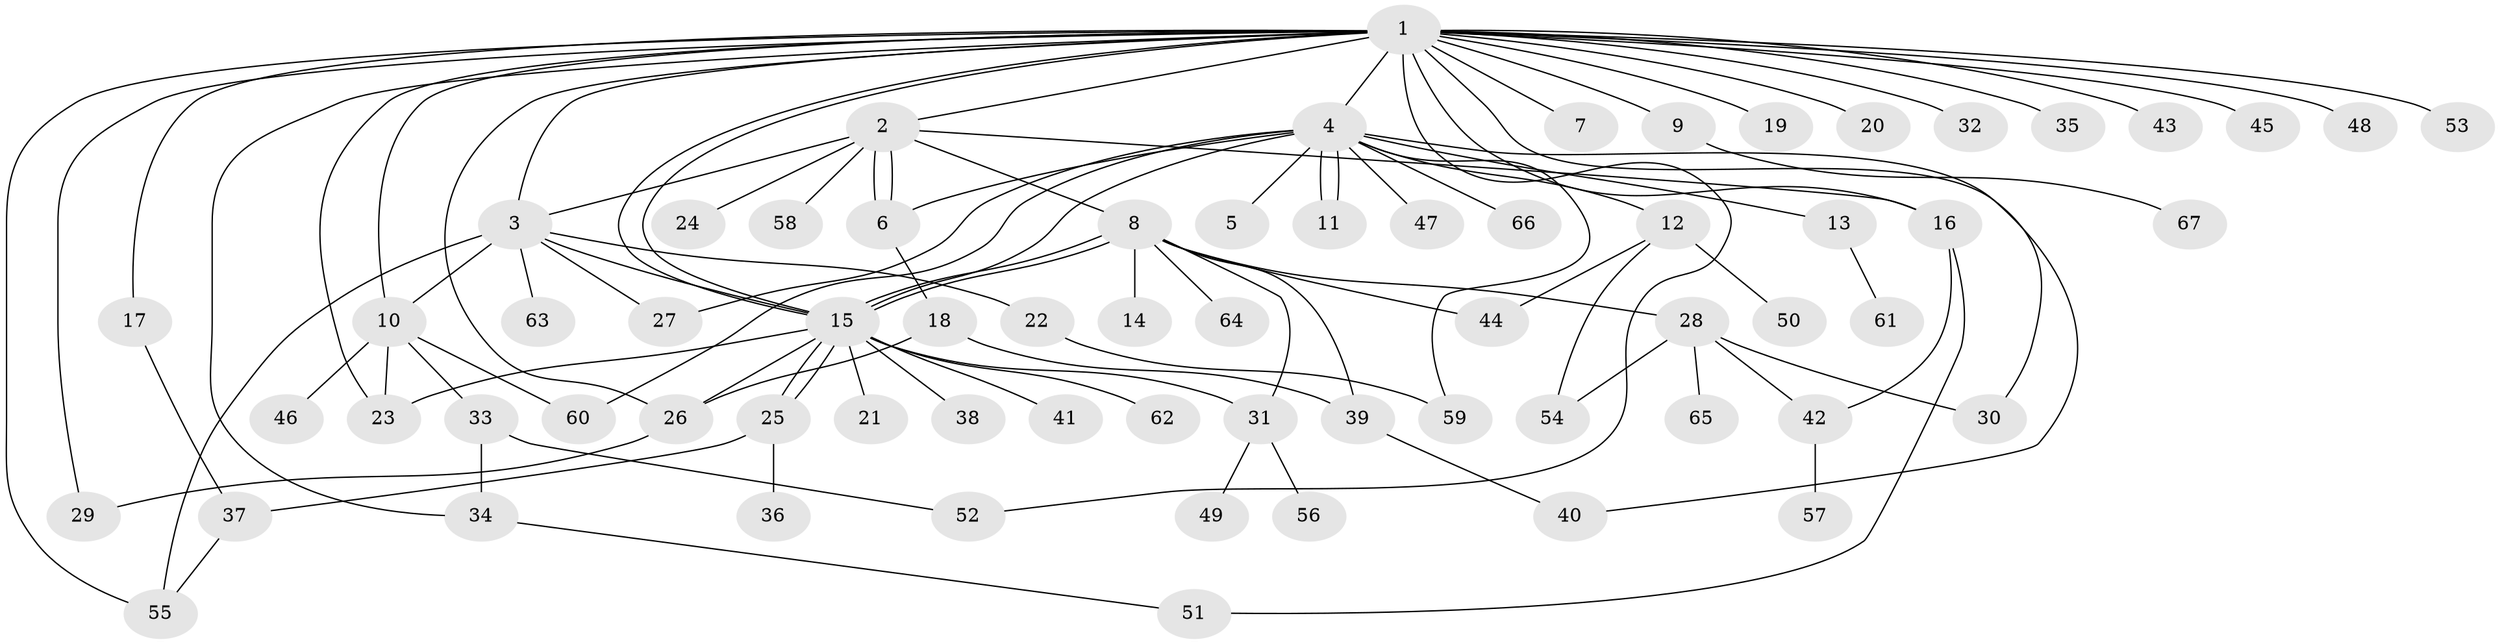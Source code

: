 // coarse degree distribution, {22: 0.0196078431372549, 13: 0.0196078431372549, 14: 0.0196078431372549, 1: 0.5098039215686274, 5: 0.0196078431372549, 9: 0.0196078431372549, 6: 0.0196078431372549, 2: 0.17647058823529413, 3: 0.1568627450980392, 15: 0.0196078431372549, 4: 0.0196078431372549}
// Generated by graph-tools (version 1.1) at 2025/51/02/27/25 19:51:56]
// undirected, 67 vertices, 99 edges
graph export_dot {
graph [start="1"]
  node [color=gray90,style=filled];
  1;
  2;
  3;
  4;
  5;
  6;
  7;
  8;
  9;
  10;
  11;
  12;
  13;
  14;
  15;
  16;
  17;
  18;
  19;
  20;
  21;
  22;
  23;
  24;
  25;
  26;
  27;
  28;
  29;
  30;
  31;
  32;
  33;
  34;
  35;
  36;
  37;
  38;
  39;
  40;
  41;
  42;
  43;
  44;
  45;
  46;
  47;
  48;
  49;
  50;
  51;
  52;
  53;
  54;
  55;
  56;
  57;
  58;
  59;
  60;
  61;
  62;
  63;
  64;
  65;
  66;
  67;
  1 -- 2;
  1 -- 3;
  1 -- 4;
  1 -- 7;
  1 -- 9;
  1 -- 10;
  1 -- 15;
  1 -- 15;
  1 -- 16;
  1 -- 17;
  1 -- 19;
  1 -- 20;
  1 -- 23;
  1 -- 26;
  1 -- 29;
  1 -- 30;
  1 -- 32;
  1 -- 34;
  1 -- 35;
  1 -- 43;
  1 -- 45;
  1 -- 48;
  1 -- 52;
  1 -- 53;
  1 -- 55;
  2 -- 3;
  2 -- 6;
  2 -- 6;
  2 -- 8;
  2 -- 16;
  2 -- 24;
  2 -- 58;
  3 -- 10;
  3 -- 15;
  3 -- 22;
  3 -- 27;
  3 -- 55;
  3 -- 63;
  4 -- 5;
  4 -- 6;
  4 -- 11;
  4 -- 11;
  4 -- 12;
  4 -- 13;
  4 -- 15;
  4 -- 27;
  4 -- 40;
  4 -- 47;
  4 -- 59;
  4 -- 60;
  4 -- 66;
  6 -- 18;
  8 -- 14;
  8 -- 15;
  8 -- 15;
  8 -- 28;
  8 -- 31;
  8 -- 39;
  8 -- 44;
  8 -- 64;
  9 -- 67;
  10 -- 23;
  10 -- 33;
  10 -- 46;
  10 -- 60;
  12 -- 44;
  12 -- 50;
  12 -- 54;
  13 -- 61;
  15 -- 21;
  15 -- 23;
  15 -- 25;
  15 -- 25;
  15 -- 26;
  15 -- 31;
  15 -- 38;
  15 -- 41;
  15 -- 62;
  16 -- 42;
  16 -- 51;
  17 -- 37;
  18 -- 26;
  18 -- 39;
  22 -- 59;
  25 -- 36;
  25 -- 37;
  26 -- 29;
  28 -- 30;
  28 -- 42;
  28 -- 54;
  28 -- 65;
  31 -- 49;
  31 -- 56;
  33 -- 34;
  33 -- 52;
  34 -- 51;
  37 -- 55;
  39 -- 40;
  42 -- 57;
}
